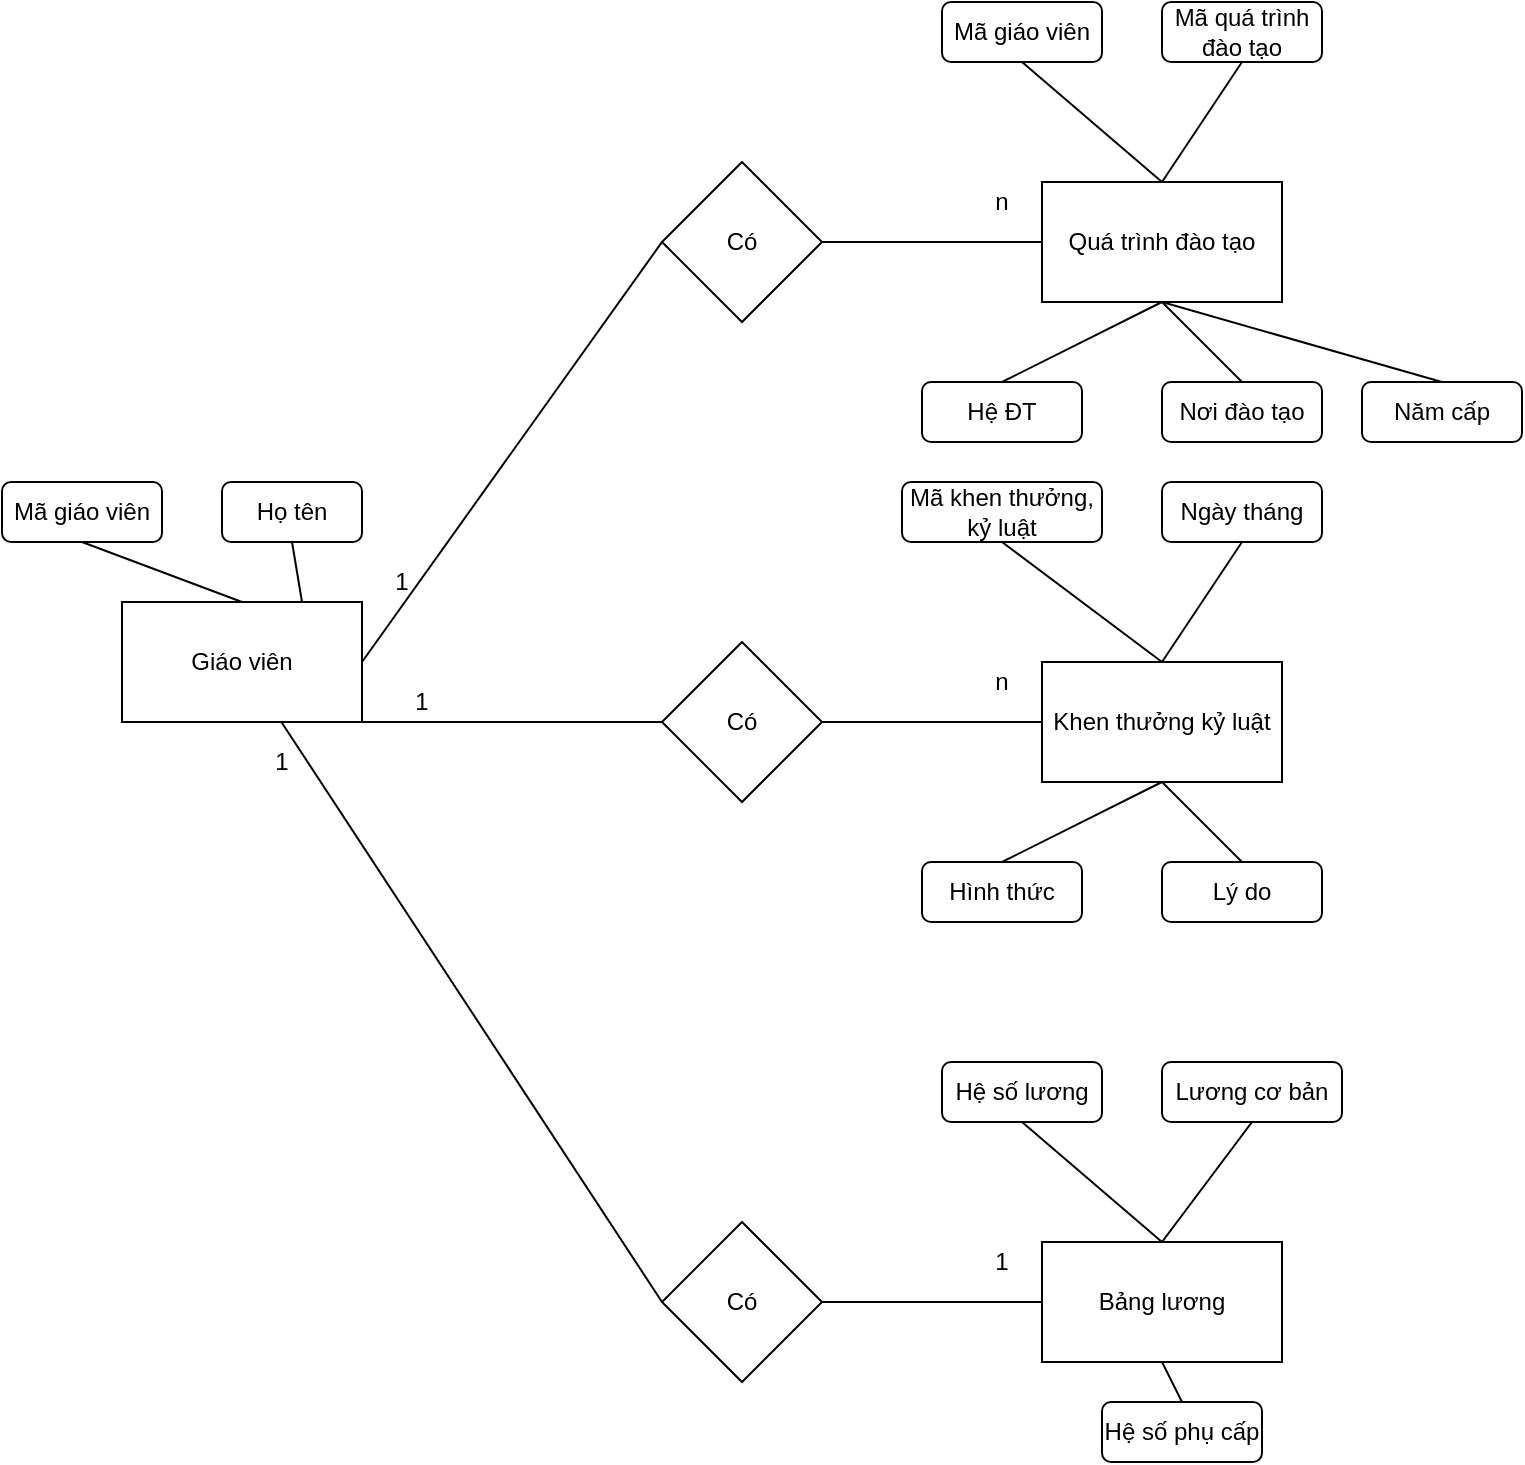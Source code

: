 <mxfile version="13.0.8" type="github">
  <diagram id="FmN0XETraMll84xYsBEV" name="Page-1">
    <mxGraphModel dx="1376" dy="692" grid="1" gridSize="10" guides="1" tooltips="1" connect="1" arrows="1" fold="1" page="1" pageScale="1" pageWidth="850" pageHeight="1100" math="0" shadow="0">
      <root>
        <mxCell id="0" />
        <mxCell id="1" parent="0" />
        <mxCell id="zsDzwsMMpm5HTc5t6nmN-1" value="Giáo viên" style="rounded=0;whiteSpace=wrap;html=1;" parent="1" vertex="1">
          <mxGeometry x="100" y="650" width="120" height="60" as="geometry" />
        </mxCell>
        <mxCell id="zsDzwsMMpm5HTc5t6nmN-2" value="Quá trình đào tạo" style="rounded=0;whiteSpace=wrap;html=1;" parent="1" vertex="1">
          <mxGeometry x="560" y="440" width="120" height="60" as="geometry" />
        </mxCell>
        <mxCell id="zsDzwsMMpm5HTc5t6nmN-3" value="Mã giáo viên" style="rounded=1;whiteSpace=wrap;html=1;" parent="1" vertex="1">
          <mxGeometry x="40" y="590" width="80" height="30" as="geometry" />
        </mxCell>
        <mxCell id="zsDzwsMMpm5HTc5t6nmN-4" value="Họ tên" style="rounded=1;whiteSpace=wrap;html=1;" parent="1" vertex="1">
          <mxGeometry x="150" y="590" width="70" height="30" as="geometry" />
        </mxCell>
        <mxCell id="zsDzwsMMpm5HTc5t6nmN-5" value="Mã giáo viên" style="rounded=1;whiteSpace=wrap;html=1;" parent="1" vertex="1">
          <mxGeometry x="510" y="350" width="80" height="30" as="geometry" />
        </mxCell>
        <mxCell id="zsDzwsMMpm5HTc5t6nmN-6" value="Mã quá trình đào tạo" style="rounded=1;whiteSpace=wrap;html=1;" parent="1" vertex="1">
          <mxGeometry x="620" y="350" width="80" height="30" as="geometry" />
        </mxCell>
        <mxCell id="zsDzwsMMpm5HTc5t6nmN-8" value="Nơi đào tạo" style="rounded=1;whiteSpace=wrap;html=1;" parent="1" vertex="1">
          <mxGeometry x="620" y="540" width="80" height="30" as="geometry" />
        </mxCell>
        <mxCell id="zsDzwsMMpm5HTc5t6nmN-9" value="" style="endArrow=none;html=1;exitX=0.5;exitY=0;exitDx=0;exitDy=0;entryX=0.5;entryY=1;entryDx=0;entryDy=0;" parent="1" target="zsDzwsMMpm5HTc5t6nmN-2" edge="1">
          <mxGeometry width="50" height="50" relative="1" as="geometry">
            <mxPoint x="540" y="540" as="sourcePoint" />
            <mxPoint x="520" y="560" as="targetPoint" />
          </mxGeometry>
        </mxCell>
        <mxCell id="zsDzwsMMpm5HTc5t6nmN-10" value="" style="endArrow=none;html=1;exitX=0.5;exitY=0;exitDx=0;exitDy=0;" parent="1" source="zsDzwsMMpm5HTc5t6nmN-8" edge="1">
          <mxGeometry width="50" height="50" relative="1" as="geometry">
            <mxPoint x="470" y="610" as="sourcePoint" />
            <mxPoint x="620" y="500" as="targetPoint" />
          </mxGeometry>
        </mxCell>
        <mxCell id="zsDzwsMMpm5HTc5t6nmN-11" value="" style="endArrow=none;html=1;exitX=0.5;exitY=1;exitDx=0;exitDy=0;entryX=0.5;entryY=0;entryDx=0;entryDy=0;" parent="1" source="zsDzwsMMpm5HTc5t6nmN-5" target="zsDzwsMMpm5HTc5t6nmN-2" edge="1">
          <mxGeometry width="50" height="50" relative="1" as="geometry">
            <mxPoint x="470" y="610" as="sourcePoint" />
            <mxPoint x="520" y="560" as="targetPoint" />
          </mxGeometry>
        </mxCell>
        <mxCell id="zsDzwsMMpm5HTc5t6nmN-12" value="" style="endArrow=none;html=1;exitX=0.5;exitY=1;exitDx=0;exitDy=0;entryX=0.5;entryY=0;entryDx=0;entryDy=0;" parent="1" source="zsDzwsMMpm5HTc5t6nmN-6" target="zsDzwsMMpm5HTc5t6nmN-2" edge="1">
          <mxGeometry width="50" height="50" relative="1" as="geometry">
            <mxPoint x="470" y="610" as="sourcePoint" />
            <mxPoint x="520" y="560" as="targetPoint" />
          </mxGeometry>
        </mxCell>
        <mxCell id="zsDzwsMMpm5HTc5t6nmN-13" value="" style="endArrow=none;html=1;exitX=0.5;exitY=1;exitDx=0;exitDy=0;entryX=0.5;entryY=0;entryDx=0;entryDy=0;" parent="1" source="zsDzwsMMpm5HTc5t6nmN-3" target="zsDzwsMMpm5HTc5t6nmN-1" edge="1">
          <mxGeometry width="50" height="50" relative="1" as="geometry">
            <mxPoint x="470" y="610" as="sourcePoint" />
            <mxPoint x="520" y="560" as="targetPoint" />
          </mxGeometry>
        </mxCell>
        <mxCell id="zsDzwsMMpm5HTc5t6nmN-14" value="" style="endArrow=none;html=1;exitX=0.5;exitY=1;exitDx=0;exitDy=0;entryX=0.75;entryY=0;entryDx=0;entryDy=0;" parent="1" source="zsDzwsMMpm5HTc5t6nmN-4" target="zsDzwsMMpm5HTc5t6nmN-1" edge="1">
          <mxGeometry width="50" height="50" relative="1" as="geometry">
            <mxPoint x="470" y="610" as="sourcePoint" />
            <mxPoint x="520" y="560" as="targetPoint" />
          </mxGeometry>
        </mxCell>
        <mxCell id="zsDzwsMMpm5HTc5t6nmN-15" value="Có" style="rhombus;whiteSpace=wrap;html=1;" parent="1" vertex="1">
          <mxGeometry x="370" y="430" width="80" height="80" as="geometry" />
        </mxCell>
        <mxCell id="zsDzwsMMpm5HTc5t6nmN-16" value="1" style="text;html=1;strokeColor=none;fillColor=none;align=center;verticalAlign=middle;whiteSpace=wrap;rounded=0;" parent="1" vertex="1">
          <mxGeometry x="230" y="690" width="40" height="20" as="geometry" />
        </mxCell>
        <mxCell id="zsDzwsMMpm5HTc5t6nmN-17" value="n" style="text;html=1;strokeColor=none;fillColor=none;align=center;verticalAlign=middle;whiteSpace=wrap;rounded=0;" parent="1" vertex="1">
          <mxGeometry x="520" y="440" width="40" height="20" as="geometry" />
        </mxCell>
        <mxCell id="zsDzwsMMpm5HTc5t6nmN-18" value="" style="endArrow=none;html=1;exitX=1;exitY=0.5;exitDx=0;exitDy=0;entryX=0;entryY=0.5;entryDx=0;entryDy=0;" parent="1" source="zsDzwsMMpm5HTc5t6nmN-1" target="zsDzwsMMpm5HTc5t6nmN-15" edge="1">
          <mxGeometry width="50" height="50" relative="1" as="geometry">
            <mxPoint x="470" y="610" as="sourcePoint" />
            <mxPoint x="520" y="560" as="targetPoint" />
          </mxGeometry>
        </mxCell>
        <mxCell id="zsDzwsMMpm5HTc5t6nmN-19" value="" style="endArrow=none;html=1;exitX=1;exitY=0.5;exitDx=0;exitDy=0;entryX=0;entryY=0.5;entryDx=0;entryDy=0;" parent="1" source="zsDzwsMMpm5HTc5t6nmN-15" target="zsDzwsMMpm5HTc5t6nmN-2" edge="1">
          <mxGeometry width="50" height="50" relative="1" as="geometry">
            <mxPoint x="470" y="610" as="sourcePoint" />
            <mxPoint x="520" y="560" as="targetPoint" />
          </mxGeometry>
        </mxCell>
        <mxCell id="zsDzwsMMpm5HTc5t6nmN-20" value="Khen thưởng kỷ luật" style="rounded=0;whiteSpace=wrap;html=1;" parent="1" vertex="1">
          <mxGeometry x="560" y="680" width="120" height="60" as="geometry" />
        </mxCell>
        <mxCell id="zsDzwsMMpm5HTc5t6nmN-21" value="Mã khen thưởng, kỷ luật" style="rounded=1;whiteSpace=wrap;html=1;" parent="1" vertex="1">
          <mxGeometry x="490" y="590" width="100" height="30" as="geometry" />
        </mxCell>
        <mxCell id="zsDzwsMMpm5HTc5t6nmN-22" value="Ngày tháng" style="rounded=1;whiteSpace=wrap;html=1;" parent="1" vertex="1">
          <mxGeometry x="620" y="590" width="80" height="30" as="geometry" />
        </mxCell>
        <mxCell id="zsDzwsMMpm5HTc5t6nmN-23" value="Hình thức" style="rounded=1;whiteSpace=wrap;html=1;" parent="1" vertex="1">
          <mxGeometry x="500" y="780" width="80" height="30" as="geometry" />
        </mxCell>
        <mxCell id="zsDzwsMMpm5HTc5t6nmN-24" value="Lý do" style="rounded=1;whiteSpace=wrap;html=1;" parent="1" vertex="1">
          <mxGeometry x="620" y="780" width="80" height="30" as="geometry" />
        </mxCell>
        <mxCell id="zsDzwsMMpm5HTc5t6nmN-25" value="" style="endArrow=none;html=1;exitX=0.5;exitY=0;exitDx=0;exitDy=0;entryX=0.5;entryY=1;entryDx=0;entryDy=0;" parent="1" source="zsDzwsMMpm5HTc5t6nmN-23" target="zsDzwsMMpm5HTc5t6nmN-20" edge="1">
          <mxGeometry width="50" height="50" relative="1" as="geometry">
            <mxPoint x="470" y="850" as="sourcePoint" />
            <mxPoint x="520" y="800" as="targetPoint" />
          </mxGeometry>
        </mxCell>
        <mxCell id="zsDzwsMMpm5HTc5t6nmN-26" value="" style="endArrow=none;html=1;exitX=0.5;exitY=0;exitDx=0;exitDy=0;" parent="1" source="zsDzwsMMpm5HTc5t6nmN-24" edge="1">
          <mxGeometry width="50" height="50" relative="1" as="geometry">
            <mxPoint x="470" y="850" as="sourcePoint" />
            <mxPoint x="620" y="740" as="targetPoint" />
          </mxGeometry>
        </mxCell>
        <mxCell id="zsDzwsMMpm5HTc5t6nmN-27" value="" style="endArrow=none;html=1;exitX=0.5;exitY=1;exitDx=0;exitDy=0;entryX=0.5;entryY=0;entryDx=0;entryDy=0;" parent="1" source="zsDzwsMMpm5HTc5t6nmN-21" target="zsDzwsMMpm5HTc5t6nmN-20" edge="1">
          <mxGeometry width="50" height="50" relative="1" as="geometry">
            <mxPoint x="470" y="850" as="sourcePoint" />
            <mxPoint x="520" y="800" as="targetPoint" />
          </mxGeometry>
        </mxCell>
        <mxCell id="zsDzwsMMpm5HTc5t6nmN-28" value="" style="endArrow=none;html=1;exitX=0.5;exitY=1;exitDx=0;exitDy=0;entryX=0.5;entryY=0;entryDx=0;entryDy=0;" parent="1" source="zsDzwsMMpm5HTc5t6nmN-22" target="zsDzwsMMpm5HTc5t6nmN-20" edge="1">
          <mxGeometry width="50" height="50" relative="1" as="geometry">
            <mxPoint x="470" y="850" as="sourcePoint" />
            <mxPoint x="520" y="800" as="targetPoint" />
          </mxGeometry>
        </mxCell>
        <mxCell id="zsDzwsMMpm5HTc5t6nmN-29" value="Có" style="rhombus;whiteSpace=wrap;html=1;" parent="1" vertex="1">
          <mxGeometry x="370" y="670" width="80" height="80" as="geometry" />
        </mxCell>
        <mxCell id="zsDzwsMMpm5HTc5t6nmN-30" value="n" style="text;html=1;strokeColor=none;fillColor=none;align=center;verticalAlign=middle;whiteSpace=wrap;rounded=0;" parent="1" vertex="1">
          <mxGeometry x="520" y="680" width="40" height="20" as="geometry" />
        </mxCell>
        <mxCell id="zsDzwsMMpm5HTc5t6nmN-31" value="" style="endArrow=none;html=1;exitX=1;exitY=0.5;exitDx=0;exitDy=0;entryX=0;entryY=0.5;entryDx=0;entryDy=0;" parent="1" source="zsDzwsMMpm5HTc5t6nmN-29" target="zsDzwsMMpm5HTc5t6nmN-20" edge="1">
          <mxGeometry width="50" height="50" relative="1" as="geometry">
            <mxPoint x="470" y="850" as="sourcePoint" />
            <mxPoint x="520" y="800" as="targetPoint" />
          </mxGeometry>
        </mxCell>
        <mxCell id="zsDzwsMMpm5HTc5t6nmN-32" value="Bảng lương" style="rounded=0;whiteSpace=wrap;html=1;" parent="1" vertex="1">
          <mxGeometry x="560" y="970" width="120" height="60" as="geometry" />
        </mxCell>
        <mxCell id="zsDzwsMMpm5HTc5t6nmN-33" value="Hệ số lương" style="rounded=1;whiteSpace=wrap;html=1;" parent="1" vertex="1">
          <mxGeometry x="510" y="880" width="80" height="30" as="geometry" />
        </mxCell>
        <mxCell id="zsDzwsMMpm5HTc5t6nmN-34" value="Lương cơ bản" style="rounded=1;whiteSpace=wrap;html=1;" parent="1" vertex="1">
          <mxGeometry x="620" y="880" width="90" height="30" as="geometry" />
        </mxCell>
        <mxCell id="zsDzwsMMpm5HTc5t6nmN-35" value="Hệ số phụ cấp" style="rounded=1;whiteSpace=wrap;html=1;" parent="1" vertex="1">
          <mxGeometry x="590" y="1050" width="80" height="30" as="geometry" />
        </mxCell>
        <mxCell id="zsDzwsMMpm5HTc5t6nmN-37" value="" style="endArrow=none;html=1;exitX=0.5;exitY=0;exitDx=0;exitDy=0;entryX=0.5;entryY=1;entryDx=0;entryDy=0;" parent="1" source="zsDzwsMMpm5HTc5t6nmN-35" target="zsDzwsMMpm5HTc5t6nmN-32" edge="1">
          <mxGeometry width="50" height="50" relative="1" as="geometry">
            <mxPoint x="470" y="1140" as="sourcePoint" />
            <mxPoint x="520" y="1090" as="targetPoint" />
          </mxGeometry>
        </mxCell>
        <mxCell id="zsDzwsMMpm5HTc5t6nmN-39" value="" style="endArrow=none;html=1;exitX=0.5;exitY=1;exitDx=0;exitDy=0;entryX=0.5;entryY=0;entryDx=0;entryDy=0;" parent="1" source="zsDzwsMMpm5HTc5t6nmN-33" target="zsDzwsMMpm5HTc5t6nmN-32" edge="1">
          <mxGeometry width="50" height="50" relative="1" as="geometry">
            <mxPoint x="470" y="1140" as="sourcePoint" />
            <mxPoint x="520" y="1090" as="targetPoint" />
          </mxGeometry>
        </mxCell>
        <mxCell id="zsDzwsMMpm5HTc5t6nmN-40" value="" style="endArrow=none;html=1;exitX=0.5;exitY=1;exitDx=0;exitDy=0;entryX=0.5;entryY=0;entryDx=0;entryDy=0;" parent="1" source="zsDzwsMMpm5HTc5t6nmN-34" target="zsDzwsMMpm5HTc5t6nmN-32" edge="1">
          <mxGeometry width="50" height="50" relative="1" as="geometry">
            <mxPoint x="470" y="1140" as="sourcePoint" />
            <mxPoint x="520" y="1090" as="targetPoint" />
          </mxGeometry>
        </mxCell>
        <mxCell id="zsDzwsMMpm5HTc5t6nmN-41" value="Có" style="rhombus;whiteSpace=wrap;html=1;" parent="1" vertex="1">
          <mxGeometry x="370" y="960" width="80" height="80" as="geometry" />
        </mxCell>
        <mxCell id="zsDzwsMMpm5HTc5t6nmN-42" value="1" style="text;html=1;strokeColor=none;fillColor=none;align=center;verticalAlign=middle;whiteSpace=wrap;rounded=0;" parent="1" vertex="1">
          <mxGeometry x="520" y="970" width="40" height="20" as="geometry" />
        </mxCell>
        <mxCell id="zsDzwsMMpm5HTc5t6nmN-43" value="" style="endArrow=none;html=1;exitX=1;exitY=0.5;exitDx=0;exitDy=0;entryX=0;entryY=0.5;entryDx=0;entryDy=0;" parent="1" source="zsDzwsMMpm5HTc5t6nmN-41" target="zsDzwsMMpm5HTc5t6nmN-32" edge="1">
          <mxGeometry width="50" height="50" relative="1" as="geometry">
            <mxPoint x="470" y="1140" as="sourcePoint" />
            <mxPoint x="520" y="1090" as="targetPoint" />
          </mxGeometry>
        </mxCell>
        <mxCell id="zsDzwsMMpm5HTc5t6nmN-44" value="" style="endArrow=none;html=1;entryX=0.5;entryY=1;entryDx=0;entryDy=0;" parent="1" source="zsDzwsMMpm5HTc5t6nmN-29" target="zsDzwsMMpm5HTc5t6nmN-1" edge="1">
          <mxGeometry width="50" height="50" relative="1" as="geometry">
            <mxPoint x="470" y="730" as="sourcePoint" />
            <mxPoint x="520" y="680" as="targetPoint" />
          </mxGeometry>
        </mxCell>
        <mxCell id="zsDzwsMMpm5HTc5t6nmN-45" value="" style="endArrow=none;html=1;entryX=0;entryY=0.5;entryDx=0;entryDy=0;" parent="1" source="zsDzwsMMpm5HTc5t6nmN-1" target="zsDzwsMMpm5HTc5t6nmN-41" edge="1">
          <mxGeometry width="50" height="50" relative="1" as="geometry">
            <mxPoint x="470" y="730" as="sourcePoint" />
            <mxPoint x="520" y="680" as="targetPoint" />
          </mxGeometry>
        </mxCell>
        <mxCell id="zsDzwsMMpm5HTc5t6nmN-46" value="1" style="text;html=1;strokeColor=none;fillColor=none;align=center;verticalAlign=middle;whiteSpace=wrap;rounded=0;" parent="1" vertex="1">
          <mxGeometry x="220" y="630" width="40" height="20" as="geometry" />
        </mxCell>
        <mxCell id="zsDzwsMMpm5HTc5t6nmN-54" value="Hệ ĐT" style="rounded=1;whiteSpace=wrap;html=1;" parent="1" vertex="1">
          <mxGeometry x="500" y="540" width="80" height="30" as="geometry" />
        </mxCell>
        <mxCell id="zsDzwsMMpm5HTc5t6nmN-55" value="Năm cấp" style="rounded=1;whiteSpace=wrap;html=1;" parent="1" vertex="1">
          <mxGeometry x="720" y="540" width="80" height="30" as="geometry" />
        </mxCell>
        <mxCell id="zsDzwsMMpm5HTc5t6nmN-58" value="" style="endArrow=none;html=1;exitX=0.5;exitY=0;exitDx=0;exitDy=0;entryX=0.5;entryY=1;entryDx=0;entryDy=0;" parent="1" source="zsDzwsMMpm5HTc5t6nmN-55" target="zsDzwsMMpm5HTc5t6nmN-2" edge="1">
          <mxGeometry width="50" height="50" relative="1" as="geometry">
            <mxPoint x="730" y="530" as="sourcePoint" />
            <mxPoint x="780" y="480" as="targetPoint" />
          </mxGeometry>
        </mxCell>
        <mxCell id="--IufygcpAKeQgG4AAk1-1" value="1" style="text;html=1;strokeColor=none;fillColor=none;align=center;verticalAlign=middle;whiteSpace=wrap;rounded=0;" vertex="1" parent="1">
          <mxGeometry x="160" y="720" width="40" height="20" as="geometry" />
        </mxCell>
      </root>
    </mxGraphModel>
  </diagram>
</mxfile>
